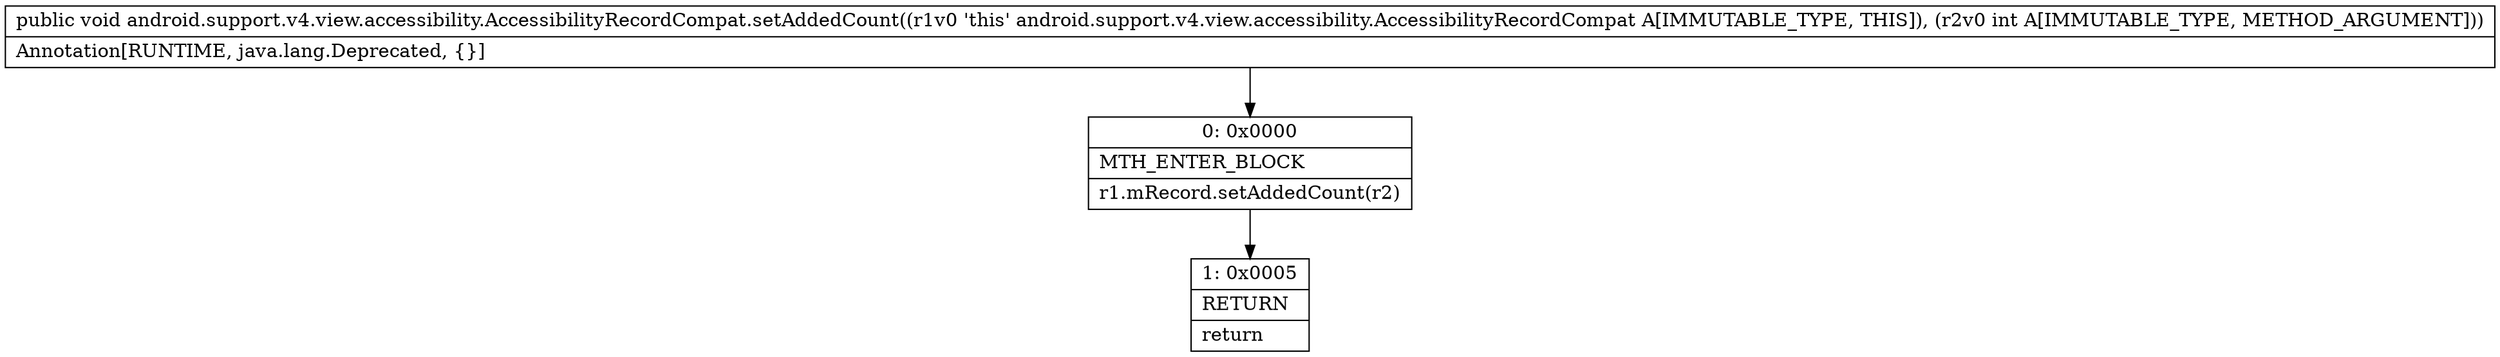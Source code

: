 digraph "CFG forandroid.support.v4.view.accessibility.AccessibilityRecordCompat.setAddedCount(I)V" {
Node_0 [shape=record,label="{0\:\ 0x0000|MTH_ENTER_BLOCK\l|r1.mRecord.setAddedCount(r2)\l}"];
Node_1 [shape=record,label="{1\:\ 0x0005|RETURN\l|return\l}"];
MethodNode[shape=record,label="{public void android.support.v4.view.accessibility.AccessibilityRecordCompat.setAddedCount((r1v0 'this' android.support.v4.view.accessibility.AccessibilityRecordCompat A[IMMUTABLE_TYPE, THIS]), (r2v0 int A[IMMUTABLE_TYPE, METHOD_ARGUMENT]))  | Annotation[RUNTIME, java.lang.Deprecated, \{\}]\l}"];
MethodNode -> Node_0;
Node_0 -> Node_1;
}

